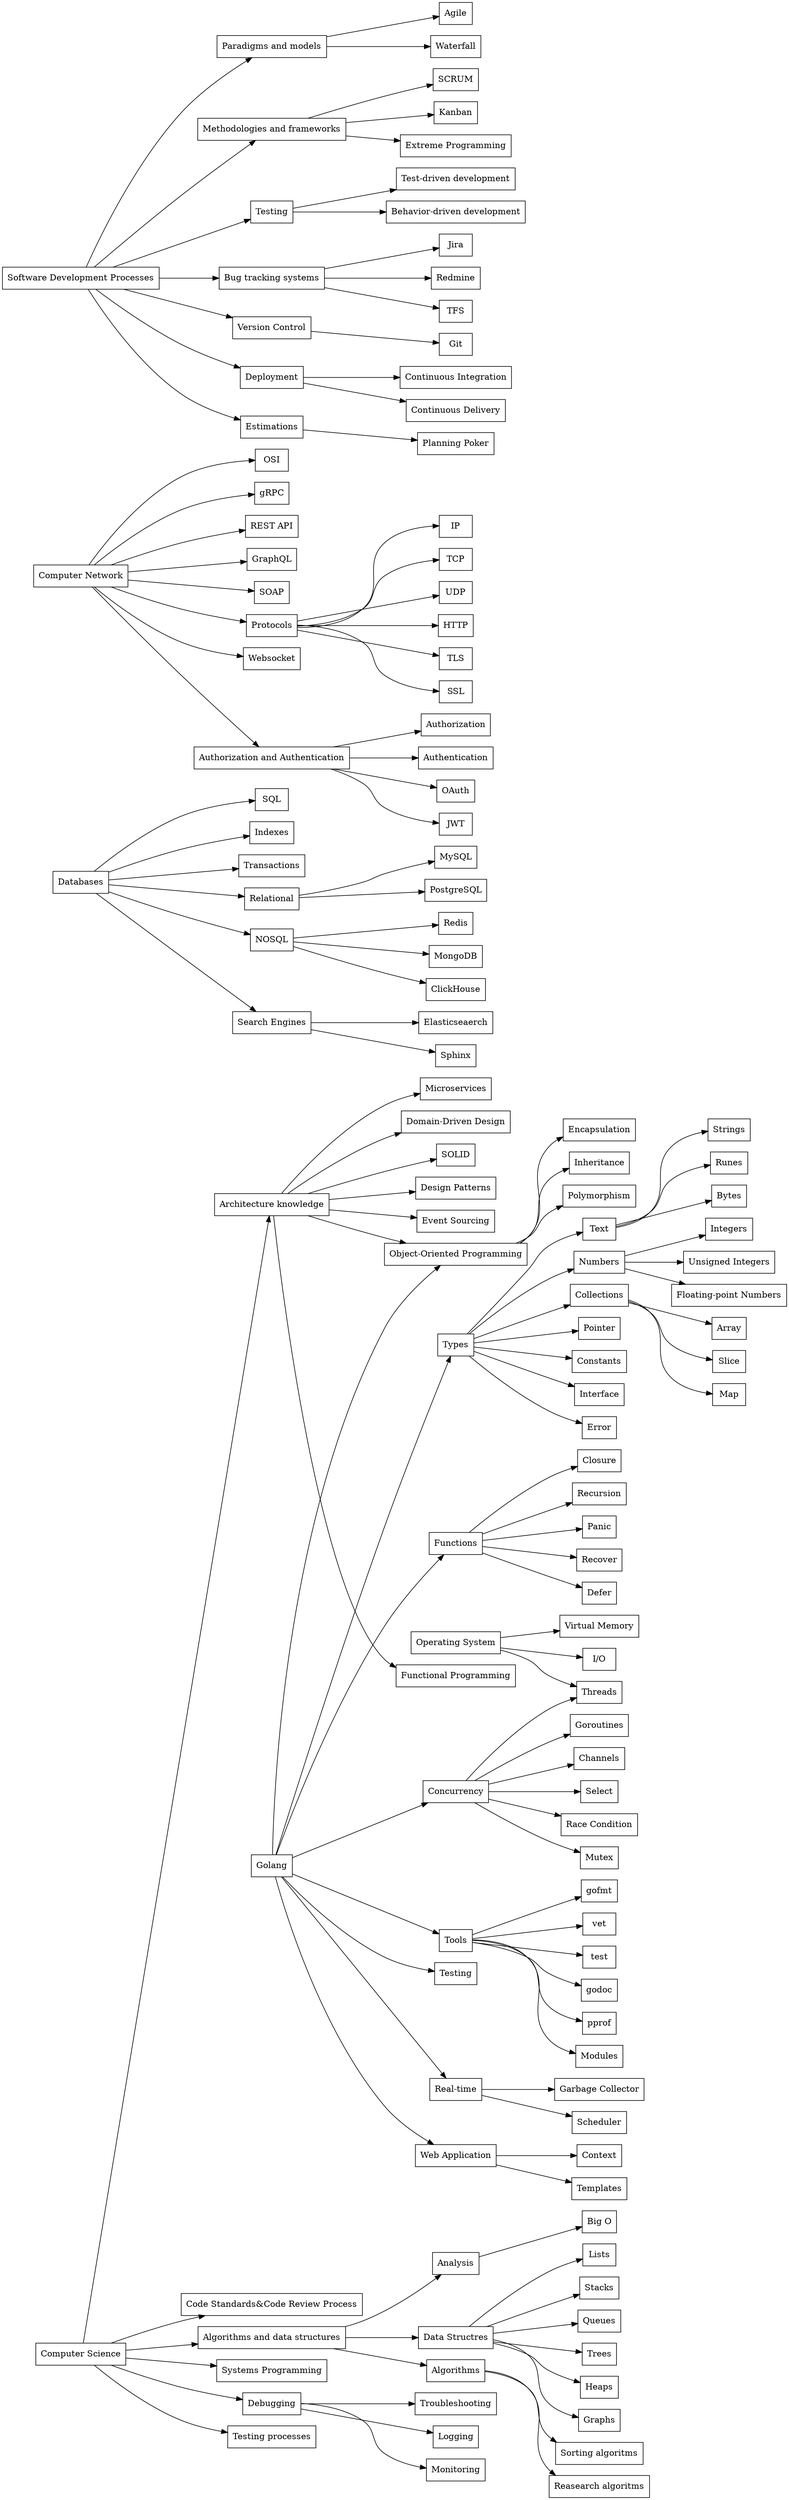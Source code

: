 // This roadmap is written in DOT language

digraph backend {
    rankdir="LR";
    node [shape=box];

    cs          [label="Computer Science"];
    go          [label="Golang"];
    db          [label="Databases"];
    networks    [label="Computer Network"];
    os          [label="Operating System"];
    development [label="Software Development Processes"];

    // Computer Science
    subgraph cs {
        cs -> {
            cs_architecture [label="Architecture knowledge"];
            cs_code         [label="Code Standards&Code Review Process"];
            cs_algorithms   [label="Algorithms and data structures"];
            cs_systems      [label="Systems Programming"];
            cs_debugging    [label="Debugging"];
            cs_testing      [label="Testing processes"];
        }

        cs_algorithms -> {
            cs_algorithms_analysis   [label="Analysis"];
            cs_algorithms_structures [label="Data Structres"];
            cs_algorithms_algorithms [label="Algorithms"];
        }

        cs_algorithms_analysis -> {
            cs_algorithms_analysis_bigo [label="Big O"];
        }

        cs_algorithms_structures -> {
            cs_algorithms_structures_lists  [label="Lists"];
            cs_algorithms_structures_stacks [label="Stacks"];
            cs_algorithms_structures_queues [label="Queues"];
            cs_algorithms_structures_trees  [label="Trees"];
            cs_algorithms_structures_heaps  [label="Heaps"];
            cs_algorithms_structures_graphs [label="Graphs"];
        }

        cs_algorithms_algorithms -> {
            cs_algorithms_structures_sorting   [label="Sorting algoritms"];
            cs_algorithms_structures_research [label="Reasearch algoritms"];
        }

        cs_architecture -> {
            cs_architecture_microservices [label="Microservices"];
            cs_architecture_ddd           [label="Domain-Driven Design"];
            cs_architecture_solid         [label="SOLID"];
            cs_architecture_patterns      [label="Design Patterns"];
            cs_architecture_event         [label="Event Sourcing"];
            cs_architecture_oop           [label="Object-Oriented Programming"];
            cs_architecture_func          [label="Functional Programming"];
        }

        cs_architecture_oop -> {
            cs_architecture_oop_encapsulation [label="Encapsulation"];
            cs_architecture_oop_inheritance   [label="Inheritance"];
            cs_architecture_oop_polymorphism  [label="Polymorphism"];
        }

        cs_debugging -> {
            cs_debugging_troubleshooting [label="Troubleshooting"];
            cs_debugging_logging         [label="Logging"];
            cs_debugging_monitoring      [label="Monitoring"];
        }
    }

    // Software Development Processes
    subgraph development {
        development -> {
            development_paradigms     [label="Paradigms and models"];
            development_methodologies [label="Methodologies and frameworks"];
            development_testing       [label="Testing"];
            development_trackers      [label="Bug tracking systems"];
            development_version       [label="Version Control"];
            development_deployment    [label="Deployment"];
            development_estimation    [label="Estimations"];
        }
    }

    development_testing -> {
        development_testing_tdd [label="Test-driven development"];
        development_testing_bdd [label="Behavior-driven development"];
    }

    development_trackers -> {
        development_trackers_jira    [label="Jira"]
        development_trackers_redmine [label="Redmine"]
        development_trackers_tfs     [label="TFS"]
    }

    development_version -> {
        development_version_git [label="Git"]
    }

    development_deployment -> {
        development_deployment_ci [label="Continuous Integration"];
        development_deployment_cd [label="Continuous Delivery"];
    }

    development_paradigms -> {
        management_paradigms_agile     [label="Agile"];
        management_paradigms_waterfall [label="Waterfall"];
    }

    development_methodologies -> {
        development_methodologies_scrum  [label="SCRUM"];
        development_methodologies_kanban [label="Kanban"];
        development_methodologies_xp     [label="Extreme Programming"];
    }

    development_estimation -> {
        management_estimation_poker [label="Planning Poker"];
    }

    // Operating System
    subgraph os {
        os -> {
            os_virtual_memory [label="Virtual Memory"];
            os_threads        [label="Threads"];
            os_io             [label="I/O"];
        }
    }

    // Golang
    subgraph go {
        go -> {
            go_types       [label="Types"];
            go_function    [label="Functions"];
            go_concurrency [label="Concurrency"];
            go_tools       [label="Tools", URL="https://golang.org/cmd/"];
            go_testing     [label="Testing"];
            go_realtime    [label="Real-time"];
            go_app         [label="Web Application"];
            cs_architecture_oop;
        };

        go_types -> {
            go_types_text        [label="Text"];
            go_types_numbers     [label="Numbers"];
            go_types_collections [label="Collections"];
            go_types_pointer     [label="Pointer"];
            go_types_constant    [label="Constants"];
            go_types_interface   [label="Interface"];
            go_types_error       [label="Error"];
        };

        go_types_text -> {
            go_types_text_strings [label="Strings"];
            go_types_text_runes   [label="Runes"];
            go_types_text_bytes   [label="Bytes"];
        };

        go_types_numbers -> {
            go_types_numbers_int   [label="Integers"];
            go_types_numbers_uint  [label="Unsigned Integers"];
            go_types_numbers_float [label="Floating-point Numbers"];
        };

        go_types_collections -> {
            go_types_collections_array [label="Array"];
            go_types_collections_slice [label="Slice", URL="https://blog.golang.org/go-slices-usage-and-internals"];
            go_types_collections_map   [label="Map", URL="https://blog.golang.org/go-maps-in-action"];
        };

        go_function -> {
            go_function_closure   [label="Closure"];
            go_function_recursion [label="Recursion"];
            go_function_panic     [label="Panic"];
            go_function_recover   [label="Recover"];
            go_function_defer     [label="Defer"];
        }

        go_concurrency -> {
            go_concurrency_goroutine [label="Goroutines"];
            go_concurrency_channels  [label="Channels"];
            go_concurrency_select    [label="Select"];
            go_concurrency_race      [label="Race Condition"];
            go_concurrency_mutex     [label="Mutex"];
            os_threads;
        }

        go_tools -> {
            go_tool_fmt     [label="gofmt", URL="https://golang.org/cmd/gofmt/"];
            go_tool_vet     [label="vet", URL="https://golang.org/cmd/vet/"];
            go_tool_test    [label="test"];
            go_tool_doc     [label="godoc"];
            go_tool_pprof   [label="pprof", URL="https://blog.golang.org/profiling-go-programs"];
            go_tool_modules [label="Modules", URL="https://github.com/golang/go/wiki/Modules"];
        }

        go_realtime -> {
            go_realtime_gc        [label="Garbage Collector"];
            go_realtime_scheduler [label="Scheduler"];
        }

        go_app -> {
            go_app_context   [label="Context"];
            go_app_templates [label="Templates"];
        }
    }

    // Databases
    subgraph db {
        db -> {
            db_sql          [label="SQL"];
            db_indexes      [label="Indexes"];
            db_transactions [label="Transactions"];
            db_relational   [label="Relational"];
            db_nosql        [label="NOSQL", URL="https://martinfowler.com/nosql.html"];
            db_search       [label="Search Engines"];
        }

        db_relational -> {
            db_nosql_mysql   [label="MySQL"];
            db_nosql_postgre [label="PostgreSQL"];
        }

        db_nosql -> {
            db_nosql_redis          [label="Redis"];
            db_nosql_mongo          [label="MongoDB"];
            db_nosql_clickhouse     [label="ClickHouse"];
        }

        db_search -> {
            db_search_elasticseaerch [label="Elasticseaerch"];
            db_search_sphinx [label="Sphinx"];
        }
    }

    // Computer network
    subgraph networks {
        networks -> {
            networks_osi       [label="OSI"];
            networks_grpc      [label="gRPC"];
            networks_restapi   [label="REST API"];
            networks_graphql   [label="GraphQL"];
            networks_soap      [label="SOAP"];
            networks_protocols [label="Protocols"];
            networks_websocket [label="Websocket"];
            networks_auth      [label="Authorization and Authentication"];
        }

        networks_protocols -> {
            networks_protocols_IP   [label="IP"];
            networks_protocols_TCP  [label="TCP"];
            networks_protocols_UDP  [label="UDP"];
            networks_protocols_HTTP [label="HTTP"];
            networks_protocols_TLS  [label="TLS"];
            networks_protocols_SSL  [label="SSL"];
        }

        networks_auth -> {
            networks_auth_authorization  [label="Authorization"];
            networks_auth_authentication [label="Authentication"];
            networks_auth_oauth          [label="OAuth"];
            networks_auth_jwt            [label="JWT"];
        }
    }
}